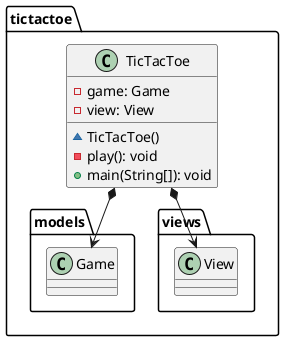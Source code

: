 @startuml tictactoe
class  tictactoe.TicTacToe{
- game: Game
- view: View
~ TicTacToe()
- play(): void
+ main(String[]): void
}
tictactoe.TicTacToe *-down-> tictactoe.models.Game
tictactoe.TicTacToe *-down-> tictactoe.views.View
@enduml

@startuml tictactoe.views
class  tictactoe.views.CoordinateView{
+ read(String): Coordinate
}
utils.Console <..-down- tictactoe.views.CoordinateView
tictactoe.models.Coordinate <..-down- tictactoe.views.CoordinateView
tictactoe.views.CoordinateView ..> tictactoe.views.ErrorView

class  tictactoe.views.ErrorView{
- {static} MESSAGES: String[]
- error: Error
~ ErrorView(Error)
~ writeln()
}
utils.Console <..-down- tictactoe.views.ErrorView

class  tictactoe.views.GameView{
- game: Game
~ GameView(Game)
~ write()
}
utils.Message <..-down- tictactoe.views.GameView
tictactoe.views.GameView ..> tictactoe.models.Game
tictactoe.views.GameView ..> tictactoe.models.Coordinate
tictactoe.views.GameView ..> tictactoe.views.TokenView

enum  tictactoe.views.Message{
+ TITLE: Message
+ NUMBER_PLAYERS: Message 
+ SEPARATOR: Message
+ VERTICAL_LINE_LEFT: Message
+ VERTICAL_LINE_CENTERED: Message
+ VERTICAL_LINE_RIGHT: Message
+ ENTER_COORDINATE_TO_PUT: Message
+ ENTER_COORDINATE_TO_REMOVE: Message
+ COORDINATE_TO_PUT: Message
+ COORDINATE_TO_REMOVE: Message
+ COORDINATE_TO_MOVE: Message
+	PLAYER_WIN: Message
+ RESUME: Message
- message: String
- Message(String)
~ write(): void
~ writeln(): void
+ toString(): String
}
tictactoe.views.Message ..> utils.Console

class  tictactoe.views.PlayView{
~ PlayView(Game)
~ interact()
- put()
- move()
}
tictactoe.views.SubView <|-down- tictactoe.views.PlayView
tictactoe.views.PlayView ..> tictactoe.models.Game
tictactoe.views.PlayView ..> tictactoe.views.TokenView
tictactoe.views.PlayView ..> tictactoe.views.Message
tictactoe.views.PlayView ..> tictactoe.models.Coordinate
tictactoe.views.PlayView ..> tictactoe.views.CoordinateView
tictactoe.views.PlayView ..> tictactoe.views.ErrorView

class  tictactoe.views.ResumeView{
~ ResumeView(Game)
~ interact(): boolean

}
tictactoe.views.SubView <|-down- tictactoe.views.ResumeView
tictactoe.views.ResumeView ..> tictactoe.models.Game
tictactoe.views.ResumeView ..> tictactoe.views.Message

class tictactoe.views.StartView{
~ StartView(Game)
~ interact()
}
tictactoe.views.SubView <|-down- tictactoe.views.StartView
tictactoe.views.StartView ..> tictactoe.models.Game
tictactoe.views.StartView ..> tictactoe.views.GameView
tictactoe.views.StartView ..> utils.LimitedIntDialog
tictactoe.views.StartView ..> tictactoe.views.Message

class tictactoe.views.SubView{
# game: Game
~ SubView(Game)
}

tictactoe.views.SubView ..> tictactoe.models.Game

class tictactoe.views.TokenView{
- {static} SYMBOLS: char
- token: Token
~ TokenView(Token)
~ write()
}
tictactoe.views.TokenView ..> tictactoe.models.Token
tictactoe.views.TokenView ..> utils.Console

class  tictactoe.views.View{
- game: Game
- startView: StartView
- playView: PlayView
- resumeView: ResumeView
+ View(Game)
+ interact()
}
tictactoe.views.View *-down-> tictactoe.models.Game
tictactoe.views.View *-down-> tictactoe.views.StartView
tictactoe.views.View *-down-> tictactoe.views.PlayView
tictactoe.views.View *-down-> tictactoe.views.ResumeView
@enduml

@startuml tictactoe.models
class  tictactoe.models.Board{
- tokens: Token[][]
~ Board()
~ reset()
~ getToken(Coordinate): Token
~ isCompleted(): boolean
~ put(Coordinate, Token)
~ move(Coordinate, Coordinate)
- remove(Coordinate)
~ isOccupied(Coordinate, Token): boolean
~ isEmpty(Coordinate): boolean
~ isTicTacToe(Token): boolean
- getCoordinates(Token): List<Coordinate>
}
tictactoe.models.Board *-down-> tictactoe.models.Coordinate
tictactoe.models.Board ..> tictactoe.models.Token
tictactoe.models.Board ..> tictactoe.models.Turn
tictactoe.models.Board ..> utils.Direction

class  tictactoe.models.Coordinate{
- {static} NULL_COORDINATE; Coordinate
+ {static} DIMENSION: int
- {static} LIMITS: ClosedInterval
+ Coordinate()
+ Coordinate(int, int)
+ isNull(): boolean
+ isValid(): Error
+ getDirection(Coordinate): Direction
- inInverseDiagonal(): boolean
+ random()
+ equals(Object): boolean
}
utils.ConcreteCoordinate <|-down- tictactoe.models.Coordinate
tictactoe.models.Coordinate ..> tictactoe.models.Error
tictactoe.models.Coordinate ..> utils.Direction
tictactoe.models.Coordinate ..> utils.ClosedInterval
tictactoe.models.Coordinate ..> java.util.Random

enum  tictactoe.models.Error{
NOT_EMPTY
NOT_OWNER
SAME_COORDINATES
WRONG_COORDINATES
NULL_ERROR
+ isNull(): boolean
}

class  tictactoe.models.Game{
- board: Board
- turn: Turn
+ Game()
+ setUsers(int)
+ isBoardComplete(): boolean
+ isUser(): boolean
+ put(Coordinate): Error
+ move(Coordinate, Coordinate): Error
+ next()
+ isTicTacToe(): boolean
+ getToken(Coordinate): Token
+ getToken(): Token
+ getMaxPlayers(): int
+ reset()
}
tictactoe.models.Game *-down-> tictactoe.models.Board
tictactoe.models.Game *-down-> tictactoe.models.Turn
tictactoe.models.Game ..> tictactoe.models.Coordinate
tictactoe.models.Game ..> tictactoe.models.Error

class  tictactoe.models.Player{
- token: Token
- board: Board
~ Player(Token, Board)
~ put(Coordinate): Error
~ move(Coordinate, Coordinate): Error
~ getToken(): Token
}
tictactoe.models.Player *-down-> tictactoe.models.Token
tictactoe.models.Player *-down-> tictactoe.models.Board
tictactoe.models.Player ..> tictactoe.models.Coordinate
tictactoe.models.Player ..> tictactoe.models.Error

enum  tictactoe.models.Token{
X
O
NULL
+ isNull(): boolean
~ {static} get(int): Token
}

tictactoe.models.Token ..> utils.ClosedInterval

class  tictactoe.models.Turn{
- {static} NUM_PLAYERS: int
- players: Player[]
- board: Board
- active: int
- users: int
~ Turn(Board)
~ setUsers(int)
~ next()
~ isUser(): boolean
~ put(Coordinate): Error
- getPlayer(): Player
~ move(Coordinate, Coordinate): Error
~ getToken(): Token
}

tictactoe.models.Turn *-down-> tictactoe.models.Player
tictactoe.models.Turn ..down-> tictactoe.models.Board
tictactoe.models.Turn ..down-> tictactoe.models.Token
tictactoe.models.Turn ..down-> tictactoe.models.Coordinate
tictactoe.models.Turn ..down-> tictactoe.models.Error

@enduml

@startuml tictactoe.utils
class  utils.ClosedInterval{
- min: int
- max: int
+ ClosedInterval(int,int)
+ isIncluded(int): boolean
+ toString(): String
}

class  utils.ConcreteCoordinate{
# row: int
# column: int
- {static} ROW: String
- {static} COLUMN: String
# ConcreteCoordinate()
# ConcreteCoordinate(int,int)
+ isNull(): boolean
+ getDirection(Coordinate): Direction
+ inHorizontal(Coordinate): boolean
+ inVertical(Coordinate): boolean
+ inMainDiagonal(): boolean
# read(String)
+ getRow(): int
+ getColumn(): int
+ hashCode(): int
+ equals(Object): boolean
+ toString(): String
}

utils.Coordinate <|..down- utils.ConcreteCoordinate
utils.ConcreteCoordinate ..> utils.Direction

class  utils.Console{
- {static} console: Console
- bufferedReader: BufferedReader
+ {static} instance(): Console
- readString(String): String
+ readString(): String
+ readInt(String): int
~ readChar(String): char
+ writeln()
+ write(String)
+ write(int)
+ writeln(String)
+ writeln(int)
+ write(char)
- writeError(String)
}
utils.Console *-down-> java.io.BufferedReader

interface  utils.Coordinate{
~ isNull(): boolean
~ getDirection(Coordinate): Direction
~ inHorizontal(Coordinate): boolean
~ inVertical(Coordinate): boolean
~ inMainDiagonal(): boolean
}
utils.Coordinate ..> utils.Direction

enum  utils.Direction{
  VERTICAL
  HORIZONTAL
  MAIN_DIAGONAL
  INVERSE_DIAGONAL
  NULL
}

class  utils.LimitedIntDialog{
- LIMITS: ClosedInterval
- {static} ERROR_MESSAGE: String
+ LimitedIntDialog(int,int)
+ read(String): int
}

utils.LimitedIntDialog *-down-> utils.ClosedInterval
utils.LimitedIntDialog ..> utils.Console

class  utils.NullCoordinate{
- {static} instance: NullCoordinate
+ {static} instance(): Coordinate
+ isNull(): boolean
+ getDirection(Coordinate): Direction
+ inHorizontal(Coordinate): boolean
+ inVertical(Coordinate): boolean
+ inMainDiagonal(): boolean
+ hashCode(): int
+ equals(Object): boolean
+ toString(): String
}
utils.Coordinate <|..down- utils.NullCoordinate
utils.NullCoordinate ..> utils.Direction

class  utils.YesNoDialog{
- {static} AFIRMATIVE: char
- {static} NEGATIVE: char
- {static} SUFFIX: String
- {static} MESSAGE: String
- answer: char
+ read(String): boolean
- isAffirmative(): boolean
- getAnswer(): char
- isNegative(): boolean
}

@enduml
